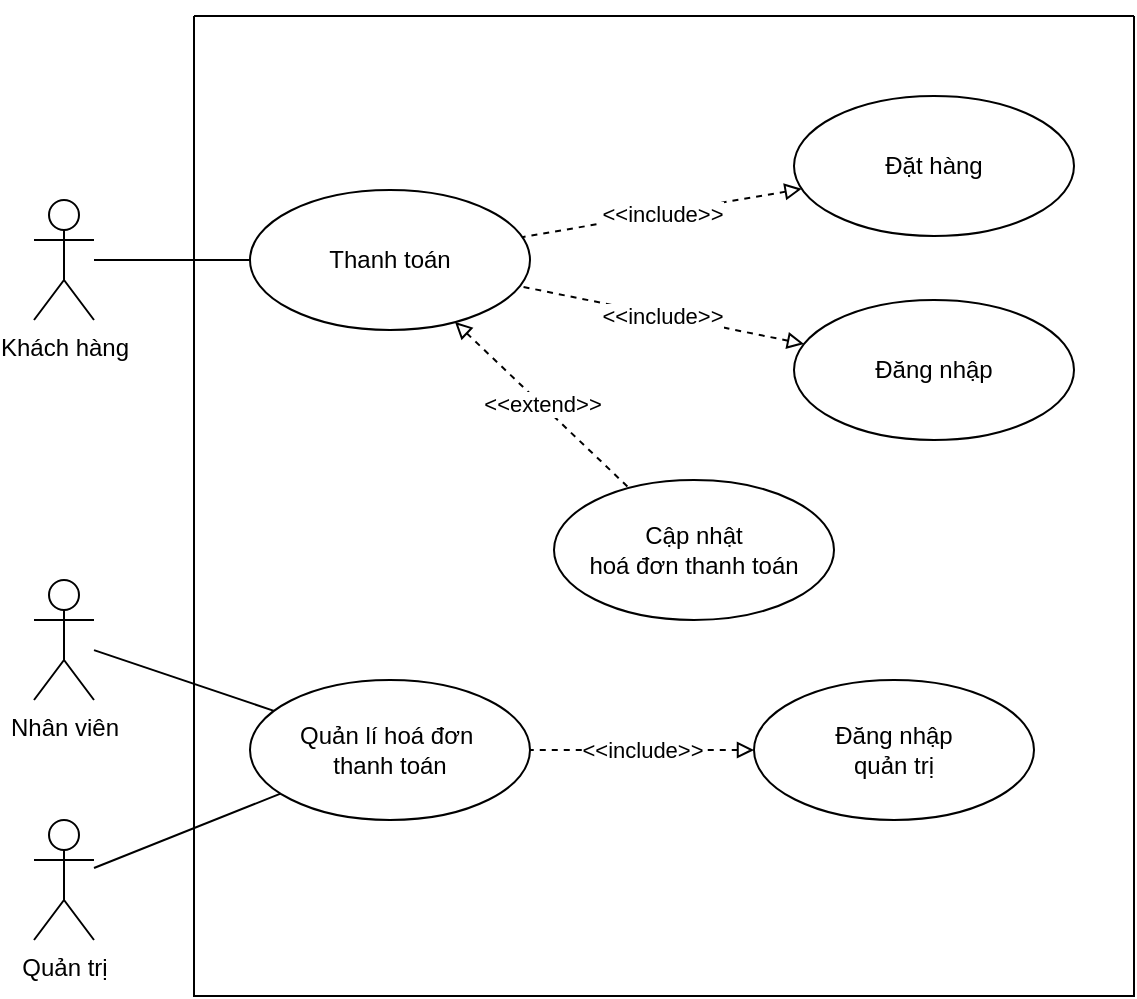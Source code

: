 <mxfile version="16.5.1" type="device"><diagram id="eaRcA5cD4J3pZK5ogcdu" name="Page-1"><mxGraphModel dx="1102" dy="2005" grid="1" gridSize="10" guides="1" tooltips="1" connect="1" arrows="1" fold="1" page="1" pageScale="1" pageWidth="850" pageHeight="1100" math="0" shadow="0"><root><mxCell id="0"/><mxCell id="1" parent="0"/><mxCell id="1wCWkCasWox4JVjCag2D-4" style="rounded=0;orthogonalLoop=1;jettySize=auto;html=1;endArrow=none;endFill=0;" parent="1" source="1wCWkCasWox4JVjCag2D-1" target="1wCWkCasWox4JVjCag2D-3" edge="1"><mxGeometry relative="1" as="geometry"/></mxCell><mxCell id="1wCWkCasWox4JVjCag2D-1" value="Khách hàng" style="shape=umlActor;verticalLabelPosition=bottom;verticalAlign=top;html=1;outlineConnect=0;" parent="1" vertex="1"><mxGeometry x="150" y="-648" width="30" height="60" as="geometry"/></mxCell><mxCell id="bXyKEZONQODaMpSJoN-M-2" style="edgeStyle=orthogonalEdgeStyle;rounded=0;orthogonalLoop=1;jettySize=auto;html=1;exitX=0.5;exitY=0;exitDx=0;exitDy=0;" parent="1" source="1wCWkCasWox4JVjCag2D-2" edge="1"><mxGeometry relative="1" as="geometry"><mxPoint x="464.828" y="-739.862" as="targetPoint"/></mxGeometry></mxCell><mxCell id="1wCWkCasWox4JVjCag2D-2" value="" style="swimlane;startSize=0;" parent="1" vertex="1"><mxGeometry x="230" y="-740" width="470" height="490" as="geometry"/></mxCell><mxCell id="1wCWkCasWox4JVjCag2D-3" value="Thanh toán" style="ellipse;whiteSpace=wrap;html=1;" parent="1wCWkCasWox4JVjCag2D-2" vertex="1"><mxGeometry x="28" y="87" width="140" height="70" as="geometry"/></mxCell><mxCell id="1wCWkCasWox4JVjCag2D-6" value="&amp;lt;&amp;lt;include&amp;gt;&amp;gt;" style="orthogonalLoop=1;jettySize=auto;html=1;strokeColor=default;rounded=0;dashed=1;endArrow=none;endFill=0;startArrow=block;startFill=0;" parent="1wCWkCasWox4JVjCag2D-2" source="1wCWkCasWox4JVjCag2D-5" target="1wCWkCasWox4JVjCag2D-3" edge="1"><mxGeometry relative="1" as="geometry"/></mxCell><mxCell id="1wCWkCasWox4JVjCag2D-5" value="Đăng nhập" style="ellipse;whiteSpace=wrap;html=1;" parent="1wCWkCasWox4JVjCag2D-2" vertex="1"><mxGeometry x="300" y="142" width="140" height="70" as="geometry"/></mxCell><mxCell id="PGKj86s_WS7bdOIoRyx3-1" value="Quản lí hoá đơn&amp;nbsp;&lt;br&gt;thanh toán" style="ellipse;whiteSpace=wrap;html=1;" parent="1wCWkCasWox4JVjCag2D-2" vertex="1"><mxGeometry x="28" y="332" width="140" height="70" as="geometry"/></mxCell><mxCell id="PGKj86s_WS7bdOIoRyx3-13" value="&amp;lt;&amp;lt;include&amp;gt;&amp;gt;" style="orthogonalLoop=1;jettySize=auto;html=1;strokeColor=default;rounded=0;dashed=1;endArrow=none;endFill=0;startArrow=block;startFill=0;" parent="1wCWkCasWox4JVjCag2D-2" source="_HkZgIo6QPrF2BArtQKU-1" target="PGKj86s_WS7bdOIoRyx3-1" edge="1"><mxGeometry relative="1" as="geometry"><mxPoint x="275.319" y="201.375" as="sourcePoint"/><mxPoint x="175.632" y="147.648" as="targetPoint"/></mxGeometry></mxCell><mxCell id="PGKj86s_WS7bdOIoRyx3-14" value="Đặt hàng" style="ellipse;whiteSpace=wrap;html=1;" parent="1wCWkCasWox4JVjCag2D-2" vertex="1"><mxGeometry x="300" y="40" width="140" height="70" as="geometry"/></mxCell><mxCell id="bXyKEZONQODaMpSJoN-M-1" value="&amp;lt;&amp;lt;include&amp;gt;&amp;gt;" style="orthogonalLoop=1;jettySize=auto;html=1;strokeColor=default;rounded=0;dashed=1;endArrow=none;endFill=0;startArrow=block;startFill=0;" parent="1wCWkCasWox4JVjCag2D-2" source="PGKj86s_WS7bdOIoRyx3-14" target="1wCWkCasWox4JVjCag2D-3" edge="1"><mxGeometry relative="1" as="geometry"><mxPoint x="305.007" y="79.999" as="sourcePoint"/><mxPoint x="154.027" y="158.37" as="targetPoint"/></mxGeometry></mxCell><mxCell id="bXyKEZONQODaMpSJoN-M-3" value="Cập nhật&lt;br&gt;hoá đơn thanh toán" style="ellipse;whiteSpace=wrap;html=1;" parent="1wCWkCasWox4JVjCag2D-2" vertex="1"><mxGeometry x="180" y="232" width="140" height="70" as="geometry"/></mxCell><mxCell id="bXyKEZONQODaMpSJoN-M-4" value="&amp;lt;&amp;lt;extend&amp;gt;&amp;gt;&lt;br&gt;" style="orthogonalLoop=1;jettySize=auto;html=1;strokeColor=default;rounded=0;dashed=1;endArrow=none;endFill=0;startArrow=block;startFill=0;" parent="1wCWkCasWox4JVjCag2D-2" source="1wCWkCasWox4JVjCag2D-3" target="bXyKEZONQODaMpSJoN-M-3" edge="1"><mxGeometry relative="1" as="geometry"><mxPoint x="307.217" y="181.522" as="sourcePoint"/><mxPoint x="170.709" y="147.553" as="targetPoint"/></mxGeometry></mxCell><mxCell id="_HkZgIo6QPrF2BArtQKU-1" value="Đăng nhập&lt;br&gt;quản trị" style="ellipse;whiteSpace=wrap;html=1;" parent="1wCWkCasWox4JVjCag2D-2" vertex="1"><mxGeometry x="280" y="332" width="140" height="70" as="geometry"/></mxCell><mxCell id="1wCWkCasWox4JVjCag2D-20" style="edgeStyle=none;rounded=0;orthogonalLoop=1;jettySize=auto;html=1;exitX=0.5;exitY=0;exitDx=0;exitDy=0;dashed=1;strokeColor=default;" parent="1" source="1wCWkCasWox4JVjCag2D-2" target="1wCWkCasWox4JVjCag2D-2" edge="1"><mxGeometry relative="1" as="geometry"/></mxCell><mxCell id="PGKj86s_WS7bdOIoRyx3-3" value="Nhân viên&lt;br&gt;" style="shape=umlActor;verticalLabelPosition=bottom;verticalAlign=top;html=1;outlineConnect=0;" parent="1" vertex="1"><mxGeometry x="150" y="-458" width="30" height="60" as="geometry"/></mxCell><mxCell id="PGKj86s_WS7bdOIoRyx3-9" style="rounded=0;orthogonalLoop=1;jettySize=auto;html=1;endArrow=none;endFill=0;" parent="1" source="PGKj86s_WS7bdOIoRyx3-3" target="PGKj86s_WS7bdOIoRyx3-1" edge="1"><mxGeometry relative="1" as="geometry"><mxPoint x="190" y="-557.5" as="sourcePoint"/><mxPoint x="300" y="-557.5" as="targetPoint"/></mxGeometry></mxCell><mxCell id="ZgsXifWzqj5uqjDmjrtA-1" value="Quản trị" style="shape=umlActor;verticalLabelPosition=bottom;verticalAlign=top;html=1;outlineConnect=0;" parent="1" vertex="1"><mxGeometry x="150" y="-338" width="30" height="60" as="geometry"/></mxCell><mxCell id="ZgsXifWzqj5uqjDmjrtA-2" style="rounded=0;orthogonalLoop=1;jettySize=auto;html=1;endArrow=none;endFill=0;" parent="1" source="ZgsXifWzqj5uqjDmjrtA-1" target="PGKj86s_WS7bdOIoRyx3-1" edge="1"><mxGeometry relative="1" as="geometry"><mxPoint x="190" y="-418" as="sourcePoint"/><mxPoint x="268" y="-418" as="targetPoint"/></mxGeometry></mxCell></root></mxGraphModel></diagram></mxfile>